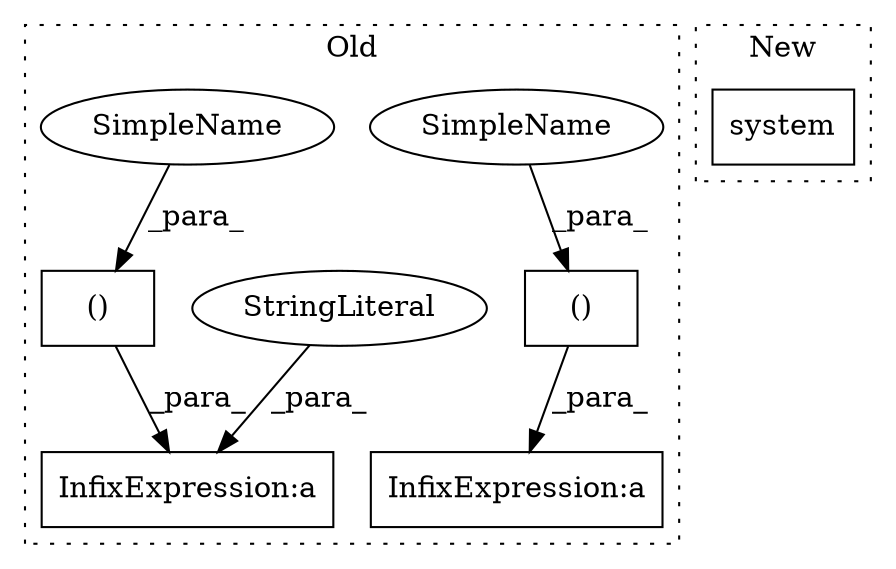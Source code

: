 digraph G {
subgraph cluster0 {
1 [label="()" a="106" s="2227" l="33" shape="box"];
3 [label="InfixExpression:a" a="27" s="2215" l="12" shape="box"];
4 [label="StringLiteral" a="45" s="2202" l="13" shape="ellipse"];
5 [label="()" a="106" s="2307" l="33" shape="box"];
6 [label="InfixExpression:a" a="27" s="2295" l="12" shape="box"];
7 [label="SimpleName" a="42" s="2307" l="12" shape="ellipse"];
8 [label="SimpleName" a="42" s="2227" l="12" shape="ellipse"];
label = "Old";
style="dotted";
}
subgraph cluster1 {
2 [label="system" a="32" s="2438,2453" l="7,1" shape="box"];
label = "New";
style="dotted";
}
1 -> 3 [label="_para_"];
4 -> 3 [label="_para_"];
5 -> 6 [label="_para_"];
7 -> 5 [label="_para_"];
8 -> 1 [label="_para_"];
}
